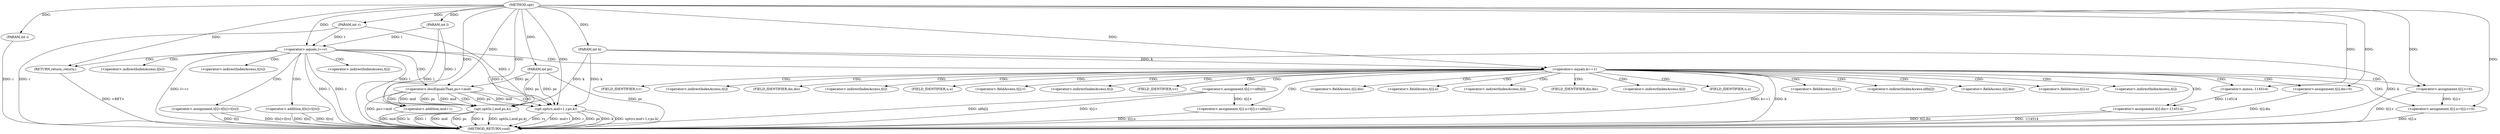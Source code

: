 digraph "upt" {  
"1000487" [label = "(METHOD,upt)" ]
"1000580" [label = "(METHOD_RETURN,void)" ]
"1000488" [label = "(PARAM,int i)" ]
"1000489" [label = "(PARAM,int l)" ]
"1000490" [label = "(PARAM,int r)" ]
"1000491" [label = "(PARAM,int ps)" ]
"1000492" [label = "(PARAM,int k)" ]
"1000569" [label = "(<operator>.assignment,t[i]=t[ls]+t[rs])" ]
"1000495" [label = "(<operator>.equals,l==r)" ]
"1000551" [label = "(<operator>.lessEqualsThan,ps<=mid)" ]
"1000554" [label = "(upt,upt(ls,l,mid,ps,k))" ]
"1000549" [label = "(RETURN,return;,return;)" ]
"1000561" [label = "(upt,upt(rs,mid+1,r,ps,k))" ]
"1000573" [label = "(<operator>.addition,t[ls]+t[rs])" ]
"1000500" [label = "(<operator>.equals,k==1)" ]
"1000504" [label = "(<operator>.assignment,t[i].dis=0)" ]
"1000511" [label = "(<operator>.assignment,t[i].u=t[i].v=idfn[l])" ]
"1000563" [label = "(<operator>.addition,mid+1)" ]
"1000528" [label = "(<operator>.assignment,t[i].dis=-114514)" ]
"1000536" [label = "(<operator>.assignment,t[i].u=t[i].v=0)" ]
"1000517" [label = "(<operator>.assignment,t[i].v=idfn[l])" ]
"1000534" [label = "(<operator>.minus,-114514)" ]
"1000542" [label = "(<operator>.assignment,t[i].v=0)" ]
"1000570" [label = "(<operator>.indirectIndexAccess,t[i])" ]
"1000574" [label = "(<operator>.indirectIndexAccess,t[ls])" ]
"1000577" [label = "(<operator>.indirectIndexAccess,t[rs])" ]
"1000505" [label = "(<operator>.fieldAccess,t[i].dis)" ]
"1000512" [label = "(<operator>.fieldAccess,t[i].u)" ]
"1000506" [label = "(<operator>.indirectIndexAccess,t[i])" ]
"1000509" [label = "(FIELD_IDENTIFIER,dis,dis)" ]
"1000513" [label = "(<operator>.indirectIndexAccess,t[i])" ]
"1000516" [label = "(FIELD_IDENTIFIER,u,u)" ]
"1000518" [label = "(<operator>.fieldAccess,t[i].v)" ]
"1000523" [label = "(<operator>.indirectIndexAccess,idfn[l])" ]
"1000529" [label = "(<operator>.fieldAccess,t[i].dis)" ]
"1000537" [label = "(<operator>.fieldAccess,t[i].u)" ]
"1000519" [label = "(<operator>.indirectIndexAccess,t[i])" ]
"1000522" [label = "(FIELD_IDENTIFIER,v,v)" ]
"1000530" [label = "(<operator>.indirectIndexAccess,t[i])" ]
"1000533" [label = "(FIELD_IDENTIFIER,dis,dis)" ]
"1000538" [label = "(<operator>.indirectIndexAccess,t[i])" ]
"1000541" [label = "(FIELD_IDENTIFIER,u,u)" ]
"1000543" [label = "(<operator>.fieldAccess,t[i].v)" ]
"1000544" [label = "(<operator>.indirectIndexAccess,t[i])" ]
"1000547" [label = "(FIELD_IDENTIFIER,v,v)" ]
  "1000549" -> "1000580"  [ label = "DDG: <RET>"] 
  "1000488" -> "1000580"  [ label = "DDG: i"] 
  "1000489" -> "1000580"  [ label = "DDG: l"] 
  "1000490" -> "1000580"  [ label = "DDG: r"] 
  "1000491" -> "1000580"  [ label = "DDG: ps"] 
  "1000492" -> "1000580"  [ label = "DDG: k"] 
  "1000495" -> "1000580"  [ label = "DDG: l"] 
  "1000495" -> "1000580"  [ label = "DDG: r"] 
  "1000495" -> "1000580"  [ label = "DDG: l==r"] 
  "1000551" -> "1000580"  [ label = "DDG: ps<=mid"] 
  "1000561" -> "1000580"  [ label = "DDG: rs"] 
  "1000563" -> "1000580"  [ label = "DDG: mid"] 
  "1000561" -> "1000580"  [ label = "DDG: mid+1"] 
  "1000561" -> "1000580"  [ label = "DDG: r"] 
  "1000561" -> "1000580"  [ label = "DDG: ps"] 
  "1000561" -> "1000580"  [ label = "DDG: k"] 
  "1000561" -> "1000580"  [ label = "DDG: upt(rs,mid+1,r,ps,k)"] 
  "1000554" -> "1000580"  [ label = "DDG: ls"] 
  "1000554" -> "1000580"  [ label = "DDG: l"] 
  "1000554" -> "1000580"  [ label = "DDG: mid"] 
  "1000554" -> "1000580"  [ label = "DDG: ps"] 
  "1000554" -> "1000580"  [ label = "DDG: k"] 
  "1000554" -> "1000580"  [ label = "DDG: upt(ls,l,mid,ps,k)"] 
  "1000569" -> "1000580"  [ label = "DDG: t[i]"] 
  "1000573" -> "1000580"  [ label = "DDG: t[ls]"] 
  "1000573" -> "1000580"  [ label = "DDG: t[rs]"] 
  "1000569" -> "1000580"  [ label = "DDG: t[ls]+t[rs]"] 
  "1000500" -> "1000580"  [ label = "DDG: k"] 
  "1000500" -> "1000580"  [ label = "DDG: k==1"] 
  "1000528" -> "1000580"  [ label = "DDG: t[i].dis"] 
  "1000528" -> "1000580"  [ label = "DDG: -114514"] 
  "1000536" -> "1000580"  [ label = "DDG: t[i].u"] 
  "1000542" -> "1000580"  [ label = "DDG: t[i].v"] 
  "1000504" -> "1000580"  [ label = "DDG: t[i].dis"] 
  "1000511" -> "1000580"  [ label = "DDG: t[i].u"] 
  "1000517" -> "1000580"  [ label = "DDG: t[i].v"] 
  "1000517" -> "1000580"  [ label = "DDG: idfn[l]"] 
  "1000487" -> "1000488"  [ label = "DDG: "] 
  "1000487" -> "1000489"  [ label = "DDG: "] 
  "1000487" -> "1000490"  [ label = "DDG: "] 
  "1000487" -> "1000491"  [ label = "DDG: "] 
  "1000487" -> "1000492"  [ label = "DDG: "] 
  "1000489" -> "1000495"  [ label = "DDG: l"] 
  "1000487" -> "1000495"  [ label = "DDG: "] 
  "1000490" -> "1000495"  [ label = "DDG: r"] 
  "1000487" -> "1000549"  [ label = "DDG: "] 
  "1000491" -> "1000551"  [ label = "DDG: ps"] 
  "1000487" -> "1000551"  [ label = "DDG: "] 
  "1000487" -> "1000554"  [ label = "DDG: "] 
  "1000551" -> "1000554"  [ label = "DDG: ps"] 
  "1000491" -> "1000554"  [ label = "DDG: ps"] 
  "1000492" -> "1000554"  [ label = "DDG: k"] 
  "1000495" -> "1000554"  [ label = "DDG: l"] 
  "1000489" -> "1000554"  [ label = "DDG: l"] 
  "1000551" -> "1000554"  [ label = "DDG: mid"] 
  "1000487" -> "1000561"  [ label = "DDG: "] 
  "1000495" -> "1000561"  [ label = "DDG: r"] 
  "1000490" -> "1000561"  [ label = "DDG: r"] 
  "1000551" -> "1000561"  [ label = "DDG: ps"] 
  "1000491" -> "1000561"  [ label = "DDG: ps"] 
  "1000492" -> "1000561"  [ label = "DDG: k"] 
  "1000551" -> "1000561"  [ label = "DDG: mid"] 
  "1000492" -> "1000500"  [ label = "DDG: k"] 
  "1000487" -> "1000500"  [ label = "DDG: "] 
  "1000487" -> "1000504"  [ label = "DDG: "] 
  "1000551" -> "1000563"  [ label = "DDG: mid"] 
  "1000487" -> "1000563"  [ label = "DDG: "] 
  "1000517" -> "1000511"  [ label = "DDG: t[i].v"] 
  "1000534" -> "1000528"  [ label = "DDG: 114514"] 
  "1000542" -> "1000536"  [ label = "DDG: t[i].v"] 
  "1000487" -> "1000536"  [ label = "DDG: "] 
  "1000487" -> "1000534"  [ label = "DDG: "] 
  "1000487" -> "1000542"  [ label = "DDG: "] 
  "1000495" -> "1000577"  [ label = "CDG: "] 
  "1000495" -> "1000500"  [ label = "CDG: "] 
  "1000495" -> "1000570"  [ label = "CDG: "] 
  "1000495" -> "1000551"  [ label = "CDG: "] 
  "1000495" -> "1000549"  [ label = "CDG: "] 
  "1000495" -> "1000573"  [ label = "CDG: "] 
  "1000495" -> "1000569"  [ label = "CDG: "] 
  "1000495" -> "1000574"  [ label = "CDG: "] 
  "1000551" -> "1000561"  [ label = "CDG: "] 
  "1000551" -> "1000563"  [ label = "CDG: "] 
  "1000551" -> "1000554"  [ label = "CDG: "] 
  "1000500" -> "1000512"  [ label = "CDG: "] 
  "1000500" -> "1000530"  [ label = "CDG: "] 
  "1000500" -> "1000538"  [ label = "CDG: "] 
  "1000500" -> "1000513"  [ label = "CDG: "] 
  "1000500" -> "1000537"  [ label = "CDG: "] 
  "1000500" -> "1000541"  [ label = "CDG: "] 
  "1000500" -> "1000547"  [ label = "CDG: "] 
  "1000500" -> "1000533"  [ label = "CDG: "] 
  "1000500" -> "1000543"  [ label = "CDG: "] 
  "1000500" -> "1000504"  [ label = "CDG: "] 
  "1000500" -> "1000518"  [ label = "CDG: "] 
  "1000500" -> "1000516"  [ label = "CDG: "] 
  "1000500" -> "1000544"  [ label = "CDG: "] 
  "1000500" -> "1000506"  [ label = "CDG: "] 
  "1000500" -> "1000523"  [ label = "CDG: "] 
  "1000500" -> "1000529"  [ label = "CDG: "] 
  "1000500" -> "1000519"  [ label = "CDG: "] 
  "1000500" -> "1000505"  [ label = "CDG: "] 
  "1000500" -> "1000517"  [ label = "CDG: "] 
  "1000500" -> "1000534"  [ label = "CDG: "] 
  "1000500" -> "1000509"  [ label = "CDG: "] 
  "1000500" -> "1000511"  [ label = "CDG: "] 
  "1000500" -> "1000528"  [ label = "CDG: "] 
  "1000500" -> "1000522"  [ label = "CDG: "] 
  "1000500" -> "1000536"  [ label = "CDG: "] 
  "1000500" -> "1000542"  [ label = "CDG: "] 
}
